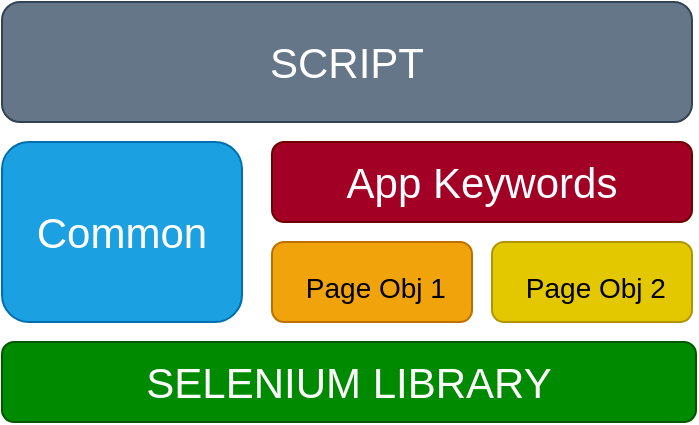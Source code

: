 <mxfile>
    <diagram id="tB6H8ZxRPIN0vvzKyAPA" name="Page-1">
        <mxGraphModel dx="1186" dy="1144" grid="1" gridSize="10" guides="1" tooltips="1" connect="1" arrows="1" fold="1" page="1" pageScale="1" pageWidth="850" pageHeight="1100" math="0" shadow="0">
            <root>
                <mxCell id="0"/>
                <mxCell id="1" parent="0"/>
                <mxCell id="2" value="&lt;font style=&quot;font-size: 21px;&quot;&gt;SCRIPT&lt;/font&gt;" style="rounded=1;whiteSpace=wrap;html=1;fillColor=#647687;fontColor=#ffffff;strokeColor=#314354;" parent="1" vertex="1">
                    <mxGeometry x="253" y="270" width="345" height="60" as="geometry"/>
                </mxCell>
                <mxCell id="3" value="Common" style="rounded=1;whiteSpace=wrap;html=1;fontSize=21;fillColor=#1ba1e2;fontColor=#ffffff;strokeColor=#006EAF;" parent="1" vertex="1">
                    <mxGeometry x="253" y="340" width="120" height="90" as="geometry"/>
                </mxCell>
                <mxCell id="4" value="App Keywords" style="rounded=1;whiteSpace=wrap;html=1;fontSize=21;fillColor=#a20025;fontColor=#ffffff;strokeColor=#6F0000;" parent="1" vertex="1">
                    <mxGeometry x="388" y="340" width="210" height="40" as="geometry"/>
                </mxCell>
                <mxCell id="5" value="&lt;font style=&quot;font-size: 14px;&quot;&gt;&amp;nbsp;Page Obj 1&lt;/font&gt;" style="rounded=1;whiteSpace=wrap;html=1;fontSize=21;fillColor=#f0a30a;fontColor=#000000;strokeColor=#BD7000;" parent="1" vertex="1">
                    <mxGeometry x="388" y="390" width="100" height="40" as="geometry"/>
                </mxCell>
                <mxCell id="6" value="&lt;font style=&quot;font-size: 14px;&quot;&gt;&amp;nbsp;Page Obj 2&lt;br&gt;&lt;/font&gt;" style="rounded=1;whiteSpace=wrap;html=1;fontSize=21;fillColor=#e3c800;fontColor=#000000;strokeColor=#B09500;" parent="1" vertex="1">
                    <mxGeometry x="498" y="390" width="100" height="40" as="geometry"/>
                </mxCell>
                <mxCell id="7" value="SELENIUM LIBRARY" style="rounded=1;whiteSpace=wrap;html=1;fontSize=21;fillColor=#008a00;fontColor=#ffffff;strokeColor=#005700;" vertex="1" parent="1">
                    <mxGeometry x="253" y="440" width="347" height="40" as="geometry"/>
                </mxCell>
            </root>
        </mxGraphModel>
    </diagram>
</mxfile>